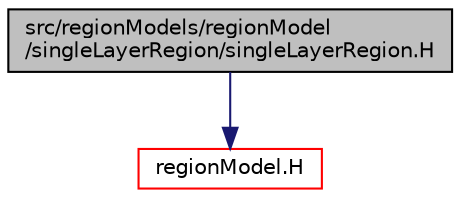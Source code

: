 digraph "src/regionModels/regionModel/singleLayerRegion/singleLayerRegion.H"
{
  bgcolor="transparent";
  edge [fontname="Helvetica",fontsize="10",labelfontname="Helvetica",labelfontsize="10"];
  node [fontname="Helvetica",fontsize="10",shape=record];
  Node0 [label="src/regionModels/regionModel\l/singleLayerRegion/singleLayerRegion.H",height=0.2,width=0.4,color="black", fillcolor="grey75", style="filled", fontcolor="black"];
  Node0 -> Node1 [color="midnightblue",fontsize="10",style="solid",fontname="Helvetica"];
  Node1 [label="regionModel.H",height=0.2,width=0.4,color="red",URL="$a14126.html"];
}
